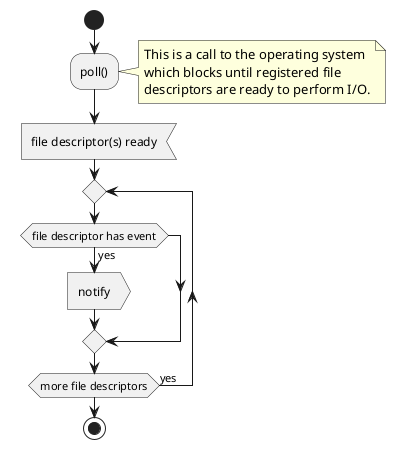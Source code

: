 @startuml
start
:poll();
note right
This is a call to the operating system 
which blocks until registered file 
descriptors are ready to perform I/O.
end note
:file descriptor(s) ready<
repeat
if (file descriptor has event) then (yes)
:notify>
endif
repeat while (more file descriptors) is (yes)
stop
@enduml
